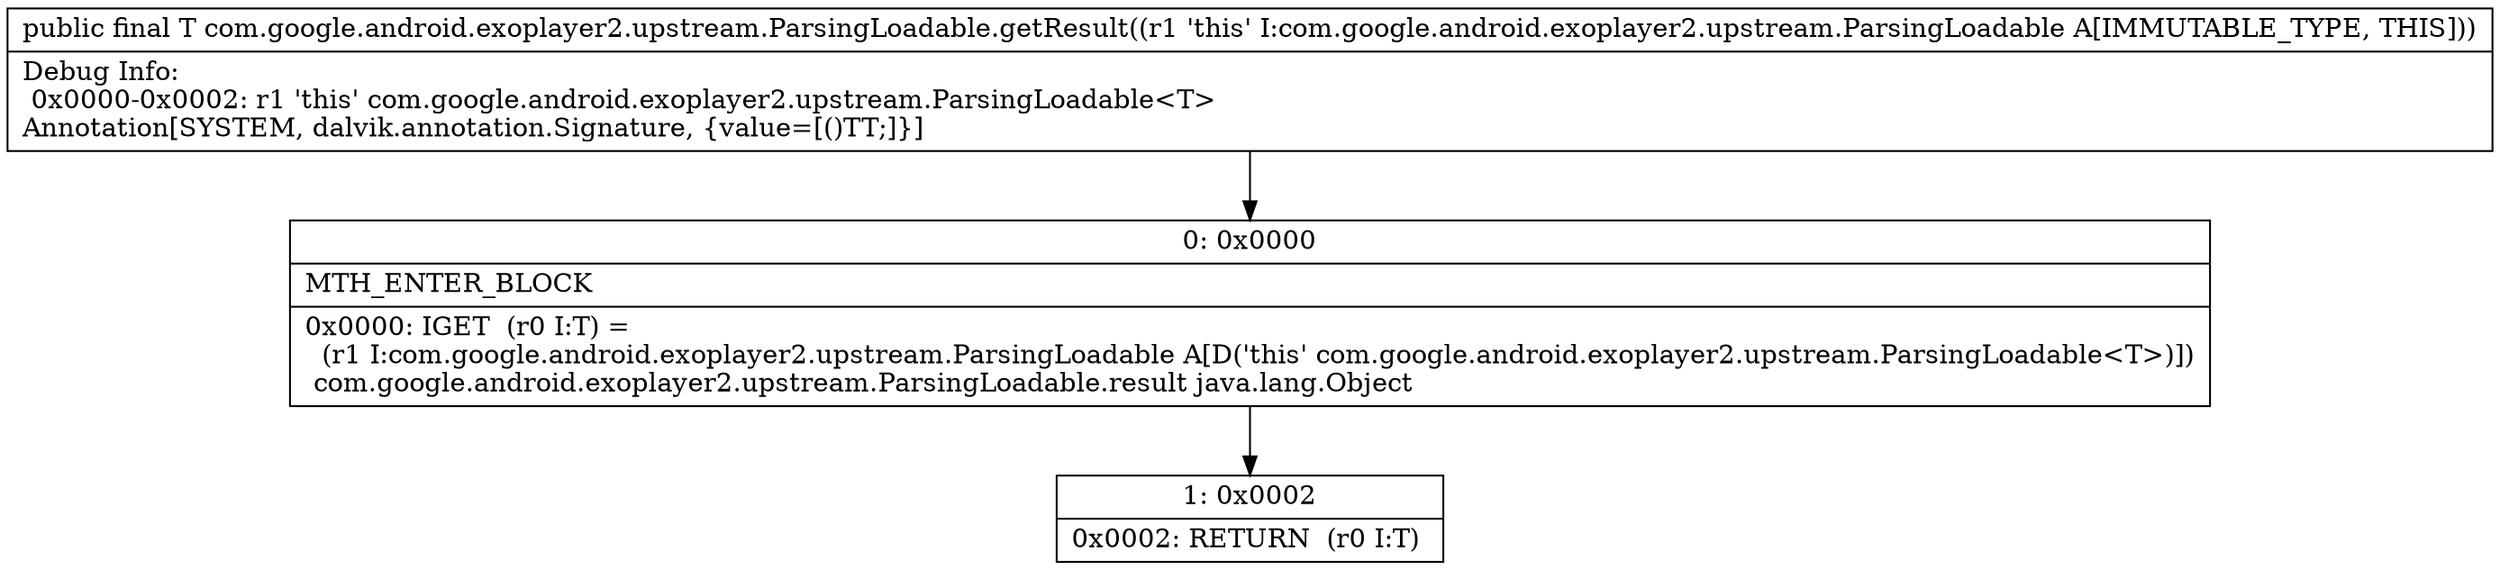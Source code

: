 digraph "CFG forcom.google.android.exoplayer2.upstream.ParsingLoadable.getResult()Ljava\/lang\/Object;" {
Node_0 [shape=record,label="{0\:\ 0x0000|MTH_ENTER_BLOCK\l|0x0000: IGET  (r0 I:T) = \l  (r1 I:com.google.android.exoplayer2.upstream.ParsingLoadable A[D('this' com.google.android.exoplayer2.upstream.ParsingLoadable\<T\>)])\l com.google.android.exoplayer2.upstream.ParsingLoadable.result java.lang.Object \l}"];
Node_1 [shape=record,label="{1\:\ 0x0002|0x0002: RETURN  (r0 I:T) \l}"];
MethodNode[shape=record,label="{public final T com.google.android.exoplayer2.upstream.ParsingLoadable.getResult((r1 'this' I:com.google.android.exoplayer2.upstream.ParsingLoadable A[IMMUTABLE_TYPE, THIS]))  | Debug Info:\l  0x0000\-0x0002: r1 'this' com.google.android.exoplayer2.upstream.ParsingLoadable\<T\>\lAnnotation[SYSTEM, dalvik.annotation.Signature, \{value=[()TT;]\}]\l}"];
MethodNode -> Node_0;
Node_0 -> Node_1;
}

